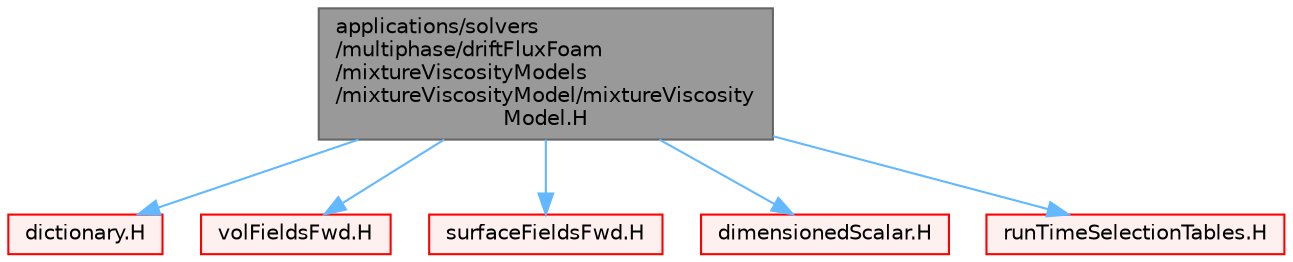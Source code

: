 digraph "applications/solvers/multiphase/driftFluxFoam/mixtureViscosityModels/mixtureViscosityModel/mixtureViscosityModel.H"
{
 // LATEX_PDF_SIZE
  bgcolor="transparent";
  edge [fontname=Helvetica,fontsize=10,labelfontname=Helvetica,labelfontsize=10];
  node [fontname=Helvetica,fontsize=10,shape=box,height=0.2,width=0.4];
  Node1 [id="Node000001",label="applications/solvers\l/multiphase/driftFluxFoam\l/mixtureViscosityModels\l/mixtureViscosityModel/mixtureViscosity\lModel.H",height=0.2,width=0.4,color="gray40", fillcolor="grey60", style="filled", fontcolor="black",tooltip=" "];
  Node1 -> Node2 [id="edge1_Node000001_Node000002",color="steelblue1",style="solid",tooltip=" "];
  Node2 [id="Node000002",label="dictionary.H",height=0.2,width=0.4,color="red", fillcolor="#FFF0F0", style="filled",URL="$dictionary_8H.html",tooltip=" "];
  Node1 -> Node133 [id="edge2_Node000001_Node000133",color="steelblue1",style="solid",tooltip=" "];
  Node133 [id="Node000133",label="volFieldsFwd.H",height=0.2,width=0.4,color="red", fillcolor="#FFF0F0", style="filled",URL="$volFieldsFwd_8H.html",tooltip="Forwards and collection of common volume field types."];
  Node1 -> Node160 [id="edge3_Node000001_Node000160",color="steelblue1",style="solid",tooltip=" "];
  Node160 [id="Node000160",label="surfaceFieldsFwd.H",height=0.2,width=0.4,color="red", fillcolor="#FFF0F0", style="filled",URL="$surfaceFieldsFwd_8H.html",tooltip=" "];
  Node1 -> Node161 [id="edge4_Node000001_Node000161",color="steelblue1",style="solid",tooltip=" "];
  Node161 [id="Node000161",label="dimensionedScalar.H",height=0.2,width=0.4,color="red", fillcolor="#FFF0F0", style="filled",URL="$dimensionedScalar_8H.html",tooltip=" "];
  Node1 -> Node91 [id="edge5_Node000001_Node000091",color="steelblue1",style="solid",tooltip=" "];
  Node91 [id="Node000091",label="runTimeSelectionTables.H",height=0.2,width=0.4,color="red", fillcolor="#FFF0F0", style="filled",URL="$runTimeSelectionTables_8H.html",tooltip="Macros to ease declaration of run-time selection tables."];
}
